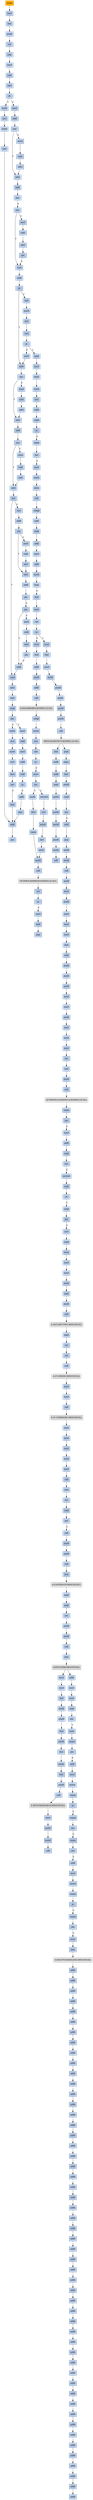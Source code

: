 strict digraph G {
	graph [bgcolor=transparent,
		name=G
	];
	node [color=lightsteelblue,
		fillcolor=lightsteelblue,
		shape=rectangle,
		style=filled
	];
	a0x0041e060pusha_	[color=lightgrey,
		fillcolor=orange,
		label=pusha];
	a0x0041e061movl_0x413000UINT32_esi	[label=movl];
	a0x0041e060pusha_ -> a0x0041e061movl_0x413000UINT32_esi	[color="#000000"];
	a0x0041e066leal__73728esi__edi	[label=leal];
	a0x0041e061movl_0x413000UINT32_esi -> a0x0041e066leal__73728esi__edi	[color="#000000"];
	a0x0041e06cpushl_edi	[label=pushl];
	a0x0041e066leal__73728esi__edi -> a0x0041e06cpushl_edi	[color="#000000"];
	a0x0041e06dorl_0xffffffffUINT8_ebp	[label=orl];
	a0x0041e06cpushl_edi -> a0x0041e06dorl_0xffffffffUINT8_ebp	[color="#000000"];
	a0x0041e070jmp_0x0041e082	[label=jmp];
	a0x0041e06dorl_0xffffffffUINT8_ebp -> a0x0041e070jmp_0x0041e082	[color="#000000"];
	a0x0041e082movl_esi__ebx	[label=movl];
	a0x0041e070jmp_0x0041e082 -> a0x0041e082movl_esi__ebx	[color="#000000"];
	a0x0041e084subl_0xfffffffcUINT8_esi	[label=subl];
	a0x0041e082movl_esi__ebx -> a0x0041e084subl_0xfffffffcUINT8_esi	[color="#000000"];
	a0x0041e087adcl_ebx_ebx	[label=adcl];
	a0x0041e084subl_0xfffffffcUINT8_esi -> a0x0041e087adcl_ebx_ebx	[color="#000000"];
	a0x0041e089jb_0x0041e078	[label=jb];
	a0x0041e087adcl_ebx_ebx -> a0x0041e089jb_0x0041e078	[color="#000000"];
	a0x0041e078movb_esi__al	[label=movb];
	a0x0041e089jb_0x0041e078 -> a0x0041e078movb_esi__al	[color="#000000",
		label=T];
	a0x0041e08bmovl_0x1UINT32_eax	[label=movl];
	a0x0041e089jb_0x0041e078 -> a0x0041e08bmovl_0x1UINT32_eax	[color="#000000",
		label=F];
	a0x0041e07aincl_esi	[label=incl];
	a0x0041e078movb_esi__al -> a0x0041e07aincl_esi	[color="#000000"];
	a0x0041e07bmovb_al_edi_	[label=movb];
	a0x0041e07aincl_esi -> a0x0041e07bmovb_al_edi_	[color="#000000"];
	a0x0041e07dincl_edi	[label=incl];
	a0x0041e07bmovb_al_edi_ -> a0x0041e07dincl_edi	[color="#000000"];
	a0x0041e07eaddl_ebx_ebx	[label=addl];
	a0x0041e07dincl_edi -> a0x0041e07eaddl_ebx_ebx	[color="#000000"];
	a0x0041e080jne_0x0041e089	[label=jne];
	a0x0041e07eaddl_ebx_ebx -> a0x0041e080jne_0x0041e089	[color="#000000"];
	a0x0041e090addl_ebx_ebx	[label=addl];
	a0x0041e08bmovl_0x1UINT32_eax -> a0x0041e090addl_ebx_ebx	[color="#000000"];
	a0x0041e092jne_0x0041e09b	[label=jne];
	a0x0041e090addl_ebx_ebx -> a0x0041e092jne_0x0041e09b	[color="#000000"];
	a0x0041e09badcl_eax_eax	[label=adcl];
	a0x0041e092jne_0x0041e09b -> a0x0041e09badcl_eax_eax	[color="#000000",
		label=T];
	a0x0041e094movl_esi__ebx	[label=movl];
	a0x0041e092jne_0x0041e09b -> a0x0041e094movl_esi__ebx	[color="#000000",
		label=F];
	a0x0041e09daddl_ebx_ebx	[label=addl];
	a0x0041e09badcl_eax_eax -> a0x0041e09daddl_ebx_ebx	[color="#000000"];
	a0x0041e09fjae_0x0041e090	[label=jae];
	a0x0041e09daddl_ebx_ebx -> a0x0041e09fjae_0x0041e090	[color="#000000"];
	a0x0041e0a1jne_0x0041e0ac	[label=jne];
	a0x0041e09fjae_0x0041e090 -> a0x0041e0a1jne_0x0041e0ac	[color="#000000",
		label=F];
	a0x0041e0acxorl_ecx_ecx	[label=xorl];
	a0x0041e0a1jne_0x0041e0ac -> a0x0041e0acxorl_ecx_ecx	[color="#000000",
		label=T];
	a0x0041e0a3movl_esi__ebx	[label=movl];
	a0x0041e0a1jne_0x0041e0ac -> a0x0041e0a3movl_esi__ebx	[color="#000000",
		label=F];
	a0x0041e0aesubl_0x3UINT8_eax	[label=subl];
	a0x0041e0acxorl_ecx_ecx -> a0x0041e0aesubl_0x3UINT8_eax	[color="#000000"];
	a0x0041e0b1jb_0x0041e0c0	[label=jb];
	a0x0041e0aesubl_0x3UINT8_eax -> a0x0041e0b1jb_0x0041e0c0	[color="#000000"];
	a0x0041e0c0addl_ebx_ebx	[label=addl];
	a0x0041e0b1jb_0x0041e0c0 -> a0x0041e0c0addl_ebx_ebx	[color="#000000",
		label=T];
	a0x0041e0b3shll_0x8UINT8_eax	[label=shll];
	a0x0041e0b1jb_0x0041e0c0 -> a0x0041e0b3shll_0x8UINT8_eax	[color="#000000",
		label=F];
	a0x0041e0c2jne_0x0041e0cb	[label=jne];
	a0x0041e0c0addl_ebx_ebx -> a0x0041e0c2jne_0x0041e0cb	[color="#000000"];
	a0x0041e0cbadcl_ecx_ecx	[label=adcl];
	a0x0041e0c2jne_0x0041e0cb -> a0x0041e0cbadcl_ecx_ecx	[color="#000000",
		label=T];
	a0x0041e0c4movl_esi__ebx	[label=movl];
	a0x0041e0c2jne_0x0041e0cb -> a0x0041e0c4movl_esi__ebx	[color="#000000",
		label=F];
	a0x0041e0cdaddl_ebx_ebx	[label=addl];
	a0x0041e0cbadcl_ecx_ecx -> a0x0041e0cdaddl_ebx_ebx	[color="#000000"];
	a0x0041e0cfjne_0x0041e0d8	[label=jne];
	a0x0041e0cdaddl_ebx_ebx -> a0x0041e0cfjne_0x0041e0d8	[color="#000000"];
	a0x0041e0d8adcl_ecx_ecx	[label=adcl];
	a0x0041e0cfjne_0x0041e0d8 -> a0x0041e0d8adcl_ecx_ecx	[color="#000000",
		label=T];
	a0x0041e0d1movl_esi__ebx	[label=movl];
	a0x0041e0cfjne_0x0041e0d8 -> a0x0041e0d1movl_esi__ebx	[color="#000000",
		label=F];
	a0x0041e0dajne_0x0041e0fc	[label=jne];
	a0x0041e0d8adcl_ecx_ecx -> a0x0041e0dajne_0x0041e0fc	[color="#000000"];
	a0x0041e0fccmpl_0xfffff300UINT32_ebp	[label=cmpl];
	a0x0041e0dajne_0x0041e0fc -> a0x0041e0fccmpl_0xfffff300UINT32_ebp	[color="#000000",
		label=T];
	a0x0041e0dcincl_ecx	[label=incl];
	a0x0041e0dajne_0x0041e0fc -> a0x0041e0dcincl_ecx	[color="#000000",
		label=F];
	a0x0041e102adcl_0x1UINT8_ecx	[label=adcl];
	a0x0041e0fccmpl_0xfffff300UINT32_ebp -> a0x0041e102adcl_0x1UINT8_ecx	[color="#000000"];
	a0x0041e105leal_ediebp__edx	[label=leal];
	a0x0041e102adcl_0x1UINT8_ecx -> a0x0041e105leal_ediebp__edx	[color="#000000"];
	a0x0041e108cmpl_0xfffffffcUINT8_ebp	[label=cmpl];
	a0x0041e105leal_ediebp__edx -> a0x0041e108cmpl_0xfffffffcUINT8_ebp	[color="#000000"];
	a0x0041e10bjbe_0x0041e11c	[label=jbe];
	a0x0041e108cmpl_0xfffffffcUINT8_ebp -> a0x0041e10bjbe_0x0041e11c	[color="#000000"];
	a0x0041e10dmovb_edx__al	[label=movb];
	a0x0041e10bjbe_0x0041e11c -> a0x0041e10dmovb_edx__al	[color="#000000",
		label=F];
	a0x0041e11cmovl_edx__eax	[label=movl];
	a0x0041e10bjbe_0x0041e11c -> a0x0041e11cmovl_edx__eax	[color="#000000",
		label=T];
	a0x0041e10fincl_edx	[label=incl];
	a0x0041e10dmovb_edx__al -> a0x0041e10fincl_edx	[color="#000000"];
	a0x0041e110movb_al_edi_	[label=movb];
	a0x0041e10fincl_edx -> a0x0041e110movb_al_edi_	[color="#000000"];
	a0x0041e112incl_edi	[label=incl];
	a0x0041e110movb_al_edi_ -> a0x0041e112incl_edi	[color="#000000"];
	a0x0041e113decl_ecx	[label=decl];
	a0x0041e112incl_edi -> a0x0041e113decl_ecx	[color="#000000"];
	a0x0041e114jne_0x0041e10d	[label=jne];
	a0x0041e113decl_ecx -> a0x0041e114jne_0x0041e10d	[color="#000000"];
	a0x0041e116jmp_0x0041e07e	[label=jmp];
	a0x0041e114jne_0x0041e10d -> a0x0041e116jmp_0x0041e07e	[color="#000000",
		label=F];
	a0x0041e116jmp_0x0041e07e -> a0x0041e07eaddl_ebx_ebx	[color="#000000"];
	a0x0041e0b6movb_esi__al	[label=movb];
	a0x0041e0b3shll_0x8UINT8_eax -> a0x0041e0b6movb_esi__al	[color="#000000"];
	a0x0041e0b8incl_esi	[label=incl];
	a0x0041e0b6movb_esi__al -> a0x0041e0b8incl_esi	[color="#000000"];
	a0x0041e0b9xorl_0xffffffffUINT8_eax	[label=xorl];
	a0x0041e0b8incl_esi -> a0x0041e0b9xorl_0xffffffffUINT8_eax	[color="#000000"];
	a0x0041e0bcje_0x0041e132	[label=je];
	a0x0041e0b9xorl_0xffffffffUINT8_eax -> a0x0041e0bcje_0x0041e132	[color="#000000"];
	a0x0041e0bemovl_eax_ebp	[label=movl];
	a0x0041e0bcje_0x0041e132 -> a0x0041e0bemovl_eax_ebp	[color="#000000",
		label=F];
	a0x0041e132popl_esi	[label=popl];
	a0x0041e0bcje_0x0041e132 -> a0x0041e132popl_esi	[color="#000000",
		label=T];
	a0x0041e0bemovl_eax_ebp -> a0x0041e0c0addl_ebx_ebx	[color="#000000"];
	a0x0041e11eaddl_0x4UINT8_edx	[label=addl];
	a0x0041e11cmovl_edx__eax -> a0x0041e11eaddl_0x4UINT8_edx	[color="#000000"];
	a0x0041e121movl_eax_edi_	[label=movl];
	a0x0041e11eaddl_0x4UINT8_edx -> a0x0041e121movl_eax_edi_	[color="#000000"];
	a0x0041e123addl_0x4UINT8_edi	[label=addl];
	a0x0041e121movl_eax_edi_ -> a0x0041e123addl_0x4UINT8_edi	[color="#000000"];
	a0x0041e126subl_0x4UINT8_ecx	[label=subl];
	a0x0041e123addl_0x4UINT8_edi -> a0x0041e126subl_0x4UINT8_ecx	[color="#000000"];
	a0x0041e129ja_0x0041e11c	[label=ja];
	a0x0041e126subl_0x4UINT8_ecx -> a0x0041e129ja_0x0041e11c	[color="#000000"];
	a0x0041e12baddl_ecx_edi	[label=addl];
	a0x0041e129ja_0x0041e11c -> a0x0041e12baddl_ecx_edi	[color="#000000",
		label=F];
	a0x0041e12djmp_0x0041e07e	[label=jmp];
	a0x0041e12baddl_ecx_edi -> a0x0041e12djmp_0x0041e07e	[color="#000000"];
	a0x0041e12djmp_0x0041e07e -> a0x0041e07eaddl_ebx_ebx	[color="#000000"];
	a0x0041e096subl_0xfffffffcUINT8_esi	[label=subl];
	a0x0041e094movl_esi__ebx -> a0x0041e096subl_0xfffffffcUINT8_esi	[color="#000000"];
	a0x0041e099adcl_ebx_ebx	[label=adcl];
	a0x0041e096subl_0xfffffffcUINT8_esi -> a0x0041e099adcl_ebx_ebx	[color="#000000"];
	a0x0041e099adcl_ebx_ebx -> a0x0041e09badcl_eax_eax	[color="#000000"];
	a0x0041e0a5subl_0xfffffffcUINT8_esi	[label=subl];
	a0x0041e0a3movl_esi__ebx -> a0x0041e0a5subl_0xfffffffcUINT8_esi	[color="#000000"];
	a0x0041e0a8adcl_ebx_ebx	[label=adcl];
	a0x0041e0a5subl_0xfffffffcUINT8_esi -> a0x0041e0a8adcl_ebx_ebx	[color="#000000"];
	a0x0041e0aajae_0x0041e090	[label=jae];
	a0x0041e0a8adcl_ebx_ebx -> a0x0041e0aajae_0x0041e090	[color="#000000"];
	a0x0041e0aajae_0x0041e090 -> a0x0041e0acxorl_ecx_ecx	[color="#000000",
		label=F];
	a0x0041e0d3subl_0xfffffffcUINT8_esi	[label=subl];
	a0x0041e0d1movl_esi__ebx -> a0x0041e0d3subl_0xfffffffcUINT8_esi	[color="#000000"];
	a0x0041e0d6adcl_ebx_ebx	[label=adcl];
	a0x0041e0d3subl_0xfffffffcUINT8_esi -> a0x0041e0d6adcl_ebx_ebx	[color="#000000"];
	a0x0041e0d6adcl_ebx_ebx -> a0x0041e0d8adcl_ecx_ecx	[color="#000000"];
	a0x0041e0ddaddl_ebx_ebx	[label=addl];
	a0x0041e0dcincl_ecx -> a0x0041e0ddaddl_ebx_ebx	[color="#000000"];
	a0x0041e0dfjne_0x0041e0e8	[label=jne];
	a0x0041e0ddaddl_ebx_ebx -> a0x0041e0dfjne_0x0041e0e8	[color="#000000"];
	a0x0041e0e8adcl_ecx_ecx	[label=adcl];
	a0x0041e0dfjne_0x0041e0e8 -> a0x0041e0e8adcl_ecx_ecx	[color="#000000",
		label=T];
	a0x0041e0e1movl_esi__ebx	[label=movl];
	a0x0041e0dfjne_0x0041e0e8 -> a0x0041e0e1movl_esi__ebx	[color="#000000",
		label=F];
	a0x0041e0eaaddl_ebx_ebx	[label=addl];
	a0x0041e0e8adcl_ecx_ecx -> a0x0041e0eaaddl_ebx_ebx	[color="#000000"];
	a0x0041e0ecjae_0x0041e0dd	[label=jae];
	a0x0041e0eaaddl_ebx_ebx -> a0x0041e0ecjae_0x0041e0dd	[color="#000000"];
	a0x0041e0eejne_0x0041e0f9	[label=jne];
	a0x0041e0ecjae_0x0041e0dd -> a0x0041e0eejne_0x0041e0f9	[color="#000000",
		label=F];
	a0x0041e0f9addl_0x2UINT8_ecx	[label=addl];
	a0x0041e0eejne_0x0041e0f9 -> a0x0041e0f9addl_0x2UINT8_ecx	[color="#000000",
		label=T];
	a0x0041e0f0movl_esi__ebx	[label=movl];
	a0x0041e0eejne_0x0041e0f9 -> a0x0041e0f0movl_esi__ebx	[color="#000000",
		label=F];
	a0x0041e0f9addl_0x2UINT8_ecx -> a0x0041e0fccmpl_0xfffff300UINT32_ebp	[color="#000000"];
	a0x0041e0e3subl_0xfffffffcUINT8_esi	[label=subl];
	a0x0041e0e1movl_esi__ebx -> a0x0041e0e3subl_0xfffffffcUINT8_esi	[color="#000000"];
	a0x0041e0e6adcl_ebx_ebx	[label=adcl];
	a0x0041e0e3subl_0xfffffffcUINT8_esi -> a0x0041e0e6adcl_ebx_ebx	[color="#000000"];
	a0x0041e0e6adcl_ebx_ebx -> a0x0041e0e8adcl_ecx_ecx	[color="#000000"];
	a0x0041e0f2subl_0xfffffffcUINT8_esi	[label=subl];
	a0x0041e0f0movl_esi__ebx -> a0x0041e0f2subl_0xfffffffcUINT8_esi	[color="#000000"];
	a0x0041e0f5adcl_ebx_ebx	[label=adcl];
	a0x0041e0f2subl_0xfffffffcUINT8_esi -> a0x0041e0f5adcl_ebx_ebx	[color="#000000"];
	a0x0041e0f7jae_0x0041e0dd	[label=jae];
	a0x0041e0f5adcl_ebx_ebx -> a0x0041e0f7jae_0x0041e0dd	[color="#000000"];
	a0x0041e0f7jae_0x0041e0dd -> a0x0041e0f9addl_0x2UINT8_ecx	[color="#000000",
		label=F];
	a0x0041e0c6subl_0xfffffffcUINT8_esi	[label=subl];
	a0x0041e0c4movl_esi__ebx -> a0x0041e0c6subl_0xfffffffcUINT8_esi	[color="#000000"];
	a0x0041e0c9adcl_ebx_ebx	[label=adcl];
	a0x0041e0c6subl_0xfffffffcUINT8_esi -> a0x0041e0c9adcl_ebx_ebx	[color="#000000"];
	a0x0041e0c9adcl_ebx_ebx -> a0x0041e0cbadcl_ecx_ecx	[color="#000000"];
	a0x0041e133movl_esi_edi	[label=movl];
	a0x0041e132popl_esi -> a0x0041e133movl_esi_edi	[color="#000000"];
	a0x0041e135movl_0x655UINT32_ecx	[label=movl];
	a0x0041e133movl_esi_edi -> a0x0041e135movl_0x655UINT32_ecx	[color="#000000"];
	a0x0041e13amovb_edi__al	[label=movb];
	a0x0041e135movl_0x655UINT32_ecx -> a0x0041e13amovb_edi__al	[color="#000000"];
	a0x0041e13cincl_edi	[label=incl];
	a0x0041e13amovb_edi__al -> a0x0041e13cincl_edi	[color="#000000"];
	a0x0041e13dsubb_0xffffffe8UINT8_al	[label=subb];
	a0x0041e13cincl_edi -> a0x0041e13dsubb_0xffffffe8UINT8_al	[color="#000000"];
	a0x0041e13fcmpb_0x1UINT8_al	[label=cmpb];
	a0x0041e13dsubb_0xffffffe8UINT8_al -> a0x0041e13fcmpb_0x1UINT8_al	[color="#000000"];
	a0x0041e141ja_0x0041e13a	[label=ja];
	a0x0041e13fcmpb_0x1UINT8_al -> a0x0041e141ja_0x0041e13a	[color="#000000"];
	a0x0041e143cmpb_0x1UINT8_edi_	[label=cmpb];
	a0x0041e141ja_0x0041e13a -> a0x0041e143cmpb_0x1UINT8_edi_	[color="#000000",
		label=F];
	a0x0041e146jne_0x0041e13a	[label=jne];
	a0x0041e143cmpb_0x1UINT8_edi_ -> a0x0041e146jne_0x0041e13a	[color="#000000"];
	a0x0041e148movl_edi__eax	[label=movl];
	a0x0041e146jne_0x0041e13a -> a0x0041e148movl_edi__eax	[color="#000000",
		label=F];
	a0x0041e14amovb_0x4edi__bl	[label=movb];
	a0x0041e148movl_edi__eax -> a0x0041e14amovb_0x4edi__bl	[color="#000000"];
	a0x0041e14dshrw_0x8UINT8_ax	[label=shrw];
	a0x0041e14amovb_0x4edi__bl -> a0x0041e14dshrw_0x8UINT8_ax	[color="#000000"];
	a0x0041e151roll_0x10UINT8_eax	[label=roll];
	a0x0041e14dshrw_0x8UINT8_ax -> a0x0041e151roll_0x10UINT8_eax	[color="#000000"];
	a0x0041e154xchgb_al_ah	[label=xchgb];
	a0x0041e151roll_0x10UINT8_eax -> a0x0041e154xchgb_al_ah	[color="#000000"];
	a0x0041e156subl_edi_eax	[label=subl];
	a0x0041e154xchgb_al_ah -> a0x0041e156subl_edi_eax	[color="#000000"];
	a0x0041e158subb_0xffffffe8UINT8_bl	[label=subb];
	a0x0041e156subl_edi_eax -> a0x0041e158subb_0xffffffe8UINT8_bl	[color="#000000"];
	a0x0041e15baddl_esi_eax	[label=addl];
	a0x0041e158subb_0xffffffe8UINT8_bl -> a0x0041e15baddl_esi_eax	[color="#000000"];
	a0x0041e15dmovl_eax_edi_	[label=movl];
	a0x0041e15baddl_esi_eax -> a0x0041e15dmovl_eax_edi_	[color="#000000"];
	a0x0041e15faddl_0x5UINT8_edi	[label=addl];
	a0x0041e15dmovl_eax_edi_ -> a0x0041e15faddl_0x5UINT8_edi	[color="#000000"];
	a0x0041e162movb_bl_al	[label=movb];
	a0x0041e15faddl_0x5UINT8_edi -> a0x0041e162movb_bl_al	[color="#000000"];
	a0x0041e164loop_0x0041e13f	[label=loop];
	a0x0041e162movb_bl_al -> a0x0041e164loop_0x0041e13f	[color="#000000"];
	a0x0041e166leal_0x1c000esi__edi	[label=leal];
	a0x0041e164loop_0x0041e13f -> a0x0041e166leal_0x1c000esi__edi	[color="#000000",
		label=F];
	a0x0041e16cmovl_edi__eax	[label=movl];
	a0x0041e166leal_0x1c000esi__edi -> a0x0041e16cmovl_edi__eax	[color="#000000"];
	a0x0041e16eorl_eax_eax	[label=orl];
	a0x0041e16cmovl_edi__eax -> a0x0041e16eorl_eax_eax	[color="#000000"];
	a0x0041e170je_0x0041e1b7	[label=je];
	a0x0041e16eorl_eax_eax -> a0x0041e170je_0x0041e1b7	[color="#000000"];
	a0x0041e172movl_0x4edi__ebx	[label=movl];
	a0x0041e170je_0x0041e1b7 -> a0x0041e172movl_0x4edi__ebx	[color="#000000",
		label=F];
	a0x0041e1b7movl_0x20130esi__ebp	[label=movl];
	a0x0041e170je_0x0041e1b7 -> a0x0041e1b7movl_0x20130esi__ebp	[color="#000000",
		label=T];
	a0x0041e175leal_0x20028eaxesi__eax	[label=leal];
	a0x0041e172movl_0x4edi__ebx -> a0x0041e175leal_0x20028eaxesi__eax	[color="#000000"];
	a0x0041e17caddl_esi_ebx	[label=addl];
	a0x0041e175leal_0x20028eaxesi__eax -> a0x0041e17caddl_esi_ebx	[color="#000000"];
	a0x0041e17epushl_eax	[label=pushl];
	a0x0041e17caddl_esi_ebx -> a0x0041e17epushl_eax	[color="#000000"];
	a0x0041e17faddl_0x8UINT8_edi	[label=addl];
	a0x0041e17epushl_eax -> a0x0041e17faddl_0x8UINT8_edi	[color="#000000"];
	a0x0041e182call_0x20124esi_	[label=call];
	a0x0041e17faddl_0x8UINT8_edi -> a0x0041e182call_0x20124esi_	[color="#000000"];
	LOADLIBRARYA_KERNEL32_DLL	[color=lightgrey,
		fillcolor=lightgrey,
		label="LOADLIBRARYA-KERNEL32-DLL"];
	a0x0041e182call_0x20124esi_ -> LOADLIBRARYA_KERNEL32_DLL	[color="#000000"];
	a0x0041e188xchgl_eax_ebp	[label=xchgl];
	LOADLIBRARYA_KERNEL32_DLL -> a0x0041e188xchgl_eax_ebp	[color="#000000"];
	a0x0041e189movb_edi__al	[label=movb];
	a0x0041e188xchgl_eax_ebp -> a0x0041e189movb_edi__al	[color="#000000"];
	a0x0041e18bincl_edi	[label=incl];
	a0x0041e189movb_edi__al -> a0x0041e18bincl_edi	[color="#000000"];
	a0x0041e18corb_al_al	[label=orb];
	a0x0041e18bincl_edi -> a0x0041e18corb_al_al	[color="#000000"];
	a0x0041e18eje_0x0041e16c	[label=je];
	a0x0041e18corb_al_al -> a0x0041e18eje_0x0041e16c	[color="#000000"];
	a0x0041e190movl_edi_ecx	[label=movl];
	a0x0041e18eje_0x0041e16c -> a0x0041e190movl_edi_ecx	[color="#000000",
		label=F];
	a0x0041e192jns_0x0041e19b	[label=jns];
	a0x0041e190movl_edi_ecx -> a0x0041e192jns_0x0041e19b	[color="#000000"];
	a0x0041e19bpushl_edi	[label=pushl];
	a0x0041e192jns_0x0041e19b -> a0x0041e19bpushl_edi	[color="#000000",
		label=T];
	a0x0041e194movzwl_edi__eax	[label=movzwl];
	a0x0041e192jns_0x0041e19b -> a0x0041e194movzwl_edi__eax	[color="#000000",
		label=F];
	a0x0041e19cdecl_eax	[label=decl];
	a0x0041e19bpushl_edi -> a0x0041e19cdecl_eax	[color="#000000"];
	a0x0041e19drepnz_scasb_es_edi__al	[label=repnz];
	a0x0041e19cdecl_eax -> a0x0041e19drepnz_scasb_es_edi__al	[color="#000000"];
	a0x0041e19fpushl_ebp	[label=pushl];
	a0x0041e19drepnz_scasb_es_edi__al -> a0x0041e19fpushl_ebp	[color="#000000"];
	a0x0041e1a0call_0x2012cesi_	[label=call];
	a0x0041e19fpushl_ebp -> a0x0041e1a0call_0x2012cesi_	[color="#000000"];
	GETPROCADDRESS_KERNEL32_DLL	[color=lightgrey,
		fillcolor=lightgrey,
		label="GETPROCADDRESS-KERNEL32-DLL"];
	a0x0041e1a0call_0x2012cesi_ -> GETPROCADDRESS_KERNEL32_DLL	[color="#000000"];
	a0x0041e1a6orl_eax_eax	[label=orl];
	GETPROCADDRESS_KERNEL32_DLL -> a0x0041e1a6orl_eax_eax	[color="#000000"];
	a0x0041e1a8je_0x0041e1b1	[label=je];
	a0x0041e1a6orl_eax_eax -> a0x0041e1a8je_0x0041e1b1	[color="#000000"];
	a0x0041e1aamovl_eax_ebx_	[label=movl];
	a0x0041e1a8je_0x0041e1b1 -> a0x0041e1aamovl_eax_ebx_	[color="#000000",
		label=F];
	a0x0041e1acaddl_0x4UINT8_ebx	[label=addl];
	a0x0041e1aamovl_eax_ebx_ -> a0x0041e1acaddl_0x4UINT8_ebx	[color="#000000"];
	a0x0041e1afjmp_0x0041e189	[label=jmp];
	a0x0041e1acaddl_0x4UINT8_ebx -> a0x0041e1afjmp_0x0041e189	[color="#000000"];
	a0x0041e197incl_edi	[label=incl];
	a0x0041e194movzwl_edi__eax -> a0x0041e197incl_edi	[color="#000000"];
	a0x0041e198pushl_eax	[label=pushl];
	a0x0041e197incl_edi -> a0x0041e198pushl_eax	[color="#000000"];
	a0x0041e199incl_edi	[label=incl];
	a0x0041e198pushl_eax -> a0x0041e199incl_edi	[color="#000000"];
	a0x0041e19amovl_0xaef24857UINT32_ecx	[label=movl];
	a0x0041e199incl_edi -> a0x0041e19amovl_0xaef24857UINT32_ecx	[color="#000000"];
	a0x0041e19amovl_0xaef24857UINT32_ecx -> a0x0041e19fpushl_ebp	[color="#000000"];
	a0x0041e1bdleal__4096esi__edi	[label=leal];
	a0x0041e1b7movl_0x20130esi__ebp -> a0x0041e1bdleal__4096esi__edi	[color="#000000"];
	a0x0041e1c3movl_0x1000UINT32_ebx	[label=movl];
	a0x0041e1bdleal__4096esi__edi -> a0x0041e1c3movl_0x1000UINT32_ebx	[color="#000000"];
	a0x0041e1c8pushl_eax	[label=pushl];
	a0x0041e1c3movl_0x1000UINT32_ebx -> a0x0041e1c8pushl_eax	[color="#000000"];
	a0x0041e1c9pushl_esp	[label=pushl];
	a0x0041e1c8pushl_eax -> a0x0041e1c9pushl_esp	[color="#000000"];
	a0x0041e1capushl_0x4UINT8	[label=pushl];
	a0x0041e1c9pushl_esp -> a0x0041e1capushl_0x4UINT8	[color="#000000"];
	a0x0041e1ccpushl_ebx	[label=pushl];
	a0x0041e1capushl_0x4UINT8 -> a0x0041e1ccpushl_ebx	[color="#000000"];
	a0x0041e1cdpushl_edi	[label=pushl];
	a0x0041e1ccpushl_ebx -> a0x0041e1cdpushl_edi	[color="#000000"];
	a0x0041e1cecall_ebp	[label=call];
	a0x0041e1cdpushl_edi -> a0x0041e1cecall_ebp	[color="#000000"];
	VIRTUALPROTECT_KERNEL32_DLL	[color=lightgrey,
		fillcolor=lightgrey,
		label="VIRTUALPROTECT-KERNEL32-DLL"];
	a0x0041e1cecall_ebp -> VIRTUALPROTECT_KERNEL32_DLL	[color="#000000"];
	a0x0041e1d0leal_0x207edi__eax	[label=leal];
	VIRTUALPROTECT_KERNEL32_DLL -> a0x0041e1d0leal_0x207edi__eax	[color="#000000"];
	a0x0041e1e5popl_eax	[label=popl];
	VIRTUALPROTECT_KERNEL32_DLL -> a0x0041e1e5popl_eax	[color="#000000"];
	a0x0041e1d6andb_0x7fUINT8_eax_	[label=andb];
	a0x0041e1d0leal_0x207edi__eax -> a0x0041e1d6andb_0x7fUINT8_eax_	[color="#000000"];
	a0x0041e1d9andb_0x7fUINT8_0x28eax_	[label=andb];
	a0x0041e1d6andb_0x7fUINT8_eax_ -> a0x0041e1d9andb_0x7fUINT8_0x28eax_	[color="#000000"];
	a0x0041e1ddpopl_eax	[label=popl];
	a0x0041e1d9andb_0x7fUINT8_0x28eax_ -> a0x0041e1ddpopl_eax	[color="#000000"];
	a0x0041e1depushl_eax	[label=pushl];
	a0x0041e1ddpopl_eax -> a0x0041e1depushl_eax	[color="#000000"];
	a0x0041e1dfpushl_esp	[label=pushl];
	a0x0041e1depushl_eax -> a0x0041e1dfpushl_esp	[color="#000000"];
	a0x0041e1e0pushl_eax	[label=pushl];
	a0x0041e1dfpushl_esp -> a0x0041e1e0pushl_eax	[color="#000000"];
	a0x0041e1e1pushl_ebx	[label=pushl];
	a0x0041e1e0pushl_eax -> a0x0041e1e1pushl_ebx	[color="#000000"];
	a0x0041e1e2pushl_edi	[label=pushl];
	a0x0041e1e1pushl_ebx -> a0x0041e1e2pushl_edi	[color="#000000"];
	a0x0041e1e3call_ebp	[label=call];
	a0x0041e1e2pushl_edi -> a0x0041e1e3call_ebp	[color="#000000"];
	a0x0041e1e6popa_	[label=popa];
	a0x0041e1e5popl_eax -> a0x0041e1e6popa_	[color="#000000"];
	a0x0041e1e7leal__128esp__eax	[label=leal];
	a0x0041e1e6popa_ -> a0x0041e1e7leal__128esp__eax	[color="#000000"];
	a0x0041e1ebpushl_0x0UINT8	[label=pushl];
	a0x0041e1e7leal__128esp__eax -> a0x0041e1ebpushl_0x0UINT8	[color="#000000"];
	a0x0041e1edcmpl_eax_esp	[label=cmpl];
	a0x0041e1ebpushl_0x0UINT8 -> a0x0041e1edcmpl_eax_esp	[color="#000000"];
	a0x0041e1efjne_0x0041e1eb	[label=jne];
	a0x0041e1edcmpl_eax_esp -> a0x0041e1efjne_0x0041e1eb	[color="#000000"];
	a0x0041e1f1subl_0xffffff80UINT8_esp	[label=subl];
	a0x0041e1efjne_0x0041e1eb -> a0x0041e1f1subl_0xffffff80UINT8_esp	[color="#000000",
		label=F];
	a0x0041e1f4jmp_0x0040feea	[label=jmp];
	a0x0041e1f1subl_0xffffff80UINT8_esp -> a0x0041e1f4jmp_0x0040feea	[color="#000000"];
	a0x0040feeapushl_0x70UINT8	[label=pushl];
	a0x0041e1f4jmp_0x0040feea -> a0x0040feeapushl_0x70UINT8	[color="#000000"];
	a0x0040feecpushl_0x411440UINT32	[label=pushl];
	a0x0040feeapushl_0x70UINT8 -> a0x0040feecpushl_0x411440UINT32	[color="#000000"];
	a0x0040fef1call_0x4100f8	[label=call];
	a0x0040feecpushl_0x411440UINT32 -> a0x0040fef1call_0x4100f8	[color="#000000"];
	a0x004100f8pushl_0x410148UINT32	[label=pushl];
	a0x0040fef1call_0x4100f8 -> a0x004100f8pushl_0x410148UINT32	[color="#000000"];
	a0x004100fdmovl_fs_0_eax	[label=movl];
	a0x004100f8pushl_0x410148UINT32 -> a0x004100fdmovl_fs_0_eax	[color="#000000"];
	a0x00410103pushl_eax	[label=pushl];
	a0x004100fdmovl_fs_0_eax -> a0x00410103pushl_eax	[color="#000000"];
	a0x00410104movl_esp_fs_0	[label=movl];
	a0x00410103pushl_eax -> a0x00410104movl_esp_fs_0	[color="#000000"];
	a0x0041010bmovl_0x10esp__eax	[label=movl];
	a0x00410104movl_esp_fs_0 -> a0x0041010bmovl_0x10esp__eax	[color="#000000"];
	a0x0041010fmovl_ebp_0x10esp_	[label=movl];
	a0x0041010bmovl_0x10esp__eax -> a0x0041010fmovl_ebp_0x10esp_	[color="#000000"];
	a0x00410113leal_0x10esp__ebp	[label=leal];
	a0x0041010fmovl_ebp_0x10esp_ -> a0x00410113leal_0x10esp__ebp	[color="#000000"];
	a0x00410117subl_eax_esp	[label=subl];
	a0x00410113leal_0x10esp__ebp -> a0x00410117subl_eax_esp	[color="#000000"];
	a0x00410119pushl_ebx	[label=pushl];
	a0x00410117subl_eax_esp -> a0x00410119pushl_ebx	[color="#000000"];
	a0x0041011apushl_esi	[label=pushl];
	a0x00410119pushl_ebx -> a0x0041011apushl_esi	[color="#000000"];
	a0x0041011bpushl_edi	[label=pushl];
	a0x0041011apushl_esi -> a0x0041011bpushl_edi	[color="#000000"];
	a0x0041011cmovl__8ebp__eax	[label=movl];
	a0x0041011bpushl_edi -> a0x0041011cmovl__8ebp__eax	[color="#000000"];
	a0x0041011fmovl_esp__24ebp_	[label=movl];
	a0x0041011cmovl__8ebp__eax -> a0x0041011fmovl_esp__24ebp_	[color="#000000"];
	a0x00410122pushl_eax	[label=pushl];
	a0x0041011fmovl_esp__24ebp_ -> a0x00410122pushl_eax	[color="#000000"];
	a0x00410123movl__4ebp__eax	[label=movl];
	a0x00410122pushl_eax -> a0x00410123movl__4ebp__eax	[color="#000000"];
	a0x00410126movl_0xffffffffUINT32__4ebp_	[label=movl];
	a0x00410123movl__4ebp__eax -> a0x00410126movl_0xffffffffUINT32__4ebp_	[color="#000000"];
	a0x0041012dmovl_eax__8ebp_	[label=movl];
	a0x00410126movl_0xffffffffUINT32__4ebp_ -> a0x0041012dmovl_eax__8ebp_	[color="#000000"];
	a0x00410130ret	[label=ret];
	a0x0041012dmovl_eax__8ebp_ -> a0x00410130ret	[color="#000000"];
	a0x0040fef6xorl_edi_edi	[label=xorl];
	a0x00410130ret -> a0x0040fef6xorl_edi_edi	[color="#000000"];
	a0x0040fef8pushl_edi	[label=pushl];
	a0x0040fef6xorl_edi_edi -> a0x0040fef8pushl_edi	[color="#000000"];
	a0x0040fef9call_0x41109c	[label=call];
	a0x0040fef8pushl_edi -> a0x0040fef9call_0x41109c	[color="#000000"];
	GETMODULEHANDLEA_KERNEL32_DLL	[color=lightgrey,
		fillcolor=lightgrey,
		label="GETMODULEHANDLEA-KERNEL32-DLL"];
	a0x0040fef9call_0x41109c -> GETMODULEHANDLEA_KERNEL32_DLL	[color="#000000"];
	a0x0040feffcmpw_0x5a4dUINT16_eax_	[label=cmpw];
	GETMODULEHANDLEA_KERNEL32_DLL -> a0x0040feffcmpw_0x5a4dUINT16_eax_	[color="#000000"];
	a0x0040ff04jne_0x40ff25	[label=jne];
	a0x0040feffcmpw_0x5a4dUINT16_eax_ -> a0x0040ff04jne_0x40ff25	[color="#000000"];
	a0x0040ff06movl_0x3ceax__ecx	[label=movl];
	a0x0040ff04jne_0x40ff25 -> a0x0040ff06movl_0x3ceax__ecx	[color="#000000",
		label=F];
	a0x0040ff09addl_eax_ecx	[label=addl];
	a0x0040ff06movl_0x3ceax__ecx -> a0x0040ff09addl_eax_ecx	[color="#000000"];
	a0x0040ff0bcmpl_0x4550UINT32_ecx_	[label=cmpl];
	a0x0040ff09addl_eax_ecx -> a0x0040ff0bcmpl_0x4550UINT32_ecx_	[color="#000000"];
	a0x0040ff11jne_0x40ff25	[label=jne];
	a0x0040ff0bcmpl_0x4550UINT32_ecx_ -> a0x0040ff11jne_0x40ff25	[color="#000000"];
	a0x0040ff13movzwl_0x18ecx__eax	[label=movzwl];
	a0x0040ff11jne_0x40ff25 -> a0x0040ff13movzwl_0x18ecx__eax	[color="#000000",
		label=F];
	a0x0040ff17cmpl_0x10bUINT32_eax	[label=cmpl];
	a0x0040ff13movzwl_0x18ecx__eax -> a0x0040ff17cmpl_0x10bUINT32_eax	[color="#000000"];
	a0x0040ff1cje_0x40ff3d	[label=je];
	a0x0040ff17cmpl_0x10bUINT32_eax -> a0x0040ff1cje_0x40ff3d	[color="#000000"];
	a0x0040ff3dcmpl_0xeUINT8_0x74ecx_	[label=cmpl];
	a0x0040ff1cje_0x40ff3d -> a0x0040ff3dcmpl_0xeUINT8_0x74ecx_	[color="#000000",
		label=T];
	a0x0040ff41jbe_0x40ff25	[label=jbe];
	a0x0040ff3dcmpl_0xeUINT8_0x74ecx_ -> a0x0040ff41jbe_0x40ff25	[color="#000000"];
	a0x0040ff43xorl_eax_eax	[label=xorl];
	a0x0040ff41jbe_0x40ff25 -> a0x0040ff43xorl_eax_eax	[color="#000000",
		label=F];
	a0x0040ff45cmpl_edi_0xe8ecx_	[label=cmpl];
	a0x0040ff43xorl_eax_eax -> a0x0040ff45cmpl_edi_0xe8ecx_	[color="#000000"];
	a0x0040ff4bsetne_al	[label=setne];
	a0x0040ff45cmpl_edi_0xe8ecx_ -> a0x0040ff4bsetne_al	[color="#000000"];
	a0x0040ff4emovl_eax__28ebp_	[label=movl];
	a0x0040ff4bsetne_al -> a0x0040ff4emovl_eax__28ebp_	[color="#000000"];
	a0x0040ff51movl_edi__4ebp_	[label=movl];
	a0x0040ff4emovl_eax__28ebp_ -> a0x0040ff51movl_edi__4ebp_	[color="#000000"];
	a0x0040ff54pushl_0x2UINT8	[label=pushl];
	a0x0040ff51movl_edi__4ebp_ -> a0x0040ff54pushl_0x2UINT8	[color="#000000"];
	a0x0040ff56popl_ebx	[label=popl];
	a0x0040ff54pushl_0x2UINT8 -> a0x0040ff56popl_ebx	[color="#000000"];
	a0x0040ff57pushl_ebx	[label=pushl];
	a0x0040ff56popl_ebx -> a0x0040ff57pushl_ebx	[color="#000000"];
	a0x0040ff58call_0x41136c	[label=call];
	a0x0040ff57pushl_ebx -> a0x0040ff58call_0x41136c	[color="#000000"];
	A__SET_APP_TYPE_MSVCRT_DLL	[color=lightgrey,
		fillcolor=lightgrey,
		label="A--SET-APP-TYPE-MSVCRT-DLL"];
	a0x0040ff58call_0x41136c -> A__SET_APP_TYPE_MSVCRT_DLL	[color="#000000"];
	a0x0040ff5epopl_ecx	[label=popl];
	A__SET_APP_TYPE_MSVCRT_DLL -> a0x0040ff5epopl_ecx	[color="#000000"];
	a0x0040ff5forl_0xffffffffUINT8_0x416548	[label=orl];
	a0x0040ff5epopl_ecx -> a0x0040ff5forl_0xffffffffUINT8_0x416548	[color="#000000"];
	a0x0040ff66orl_0xffffffffUINT8_0x41654c	[label=orl];
	a0x0040ff5forl_0xffffffffUINT8_0x416548 -> a0x0040ff66orl_0xffffffffUINT8_0x41654c	[color="#000000"];
	a0x0040ff6dcall_0x411340	[label=call];
	a0x0040ff66orl_0xffffffffUINT8_0x41654c -> a0x0040ff6dcall_0x411340	[color="#000000"];
	A__P__FMODE_MSVCRT_DLL	[color=lightgrey,
		fillcolor=lightgrey,
		label="A--P--FMODE-MSVCRT-DLL"];
	a0x0040ff6dcall_0x411340 -> A__P__FMODE_MSVCRT_DLL	[color="#000000"];
	a0x0040ff73movl_0x4151cc_ecx	[label=movl];
	A__P__FMODE_MSVCRT_DLL -> a0x0040ff73movl_0x4151cc_ecx	[color="#000000"];
	a0x0040ff79movl_ecx_eax_	[label=movl];
	a0x0040ff73movl_0x4151cc_ecx -> a0x0040ff79movl_ecx_eax_	[color="#000000"];
	a0x0040ff7bcall_0x411328	[label=call];
	a0x0040ff79movl_ecx_eax_ -> a0x0040ff7bcall_0x411328	[color="#000000"];
	A__P__COMMODE_MSVCRT_DLL	[color=lightgrey,
		fillcolor=lightgrey,
		label="A--P--COMMODE-MSVCRT-DLL"];
	a0x0040ff7bcall_0x411328 -> A__P__COMMODE_MSVCRT_DLL	[color="#000000"];
	a0x0040ff81movl_0x4151c8_ecx	[label=movl];
	A__P__COMMODE_MSVCRT_DLL -> a0x0040ff81movl_0x4151c8_ecx	[color="#000000"];
	a0x0040ff87movl_ecx_eax_	[label=movl];
	a0x0040ff81movl_0x4151c8_ecx -> a0x0040ff87movl_ecx_eax_	[color="#000000"];
	a0x0040ff89movl_0x41132c_eax	[label=movl];
	a0x0040ff87movl_ecx_eax_ -> a0x0040ff89movl_0x41132c_eax	[color="#000000"];
	a0x0040ff8emovl_eax__eax	[label=movl];
	a0x0040ff89movl_0x41132c_eax -> a0x0040ff8emovl_eax__eax	[color="#000000"];
	a0x0040ff90movl_eax_0x416544	[label=movl];
	a0x0040ff8emovl_eax__eax -> a0x0040ff90movl_eax_0x416544	[color="#000000"];
	a0x0040ff95call_0x408973	[label=call];
	a0x0040ff90movl_eax_0x416544 -> a0x0040ff95call_0x408973	[color="#000000"];
	a0x00408973xorl_eax_eax	[label=xorl];
	a0x0040ff95call_0x408973 -> a0x00408973xorl_eax_eax	[color="#000000"];
	a0x00408975ret	[label=ret];
	a0x00408973xorl_eax_eax -> a0x00408975ret	[color="#000000"];
	a0x0040ff9acmpl_edi_0x415000	[label=cmpl];
	a0x00408975ret -> a0x0040ff9acmpl_edi_0x415000	[color="#000000"];
	a0x0040ffa0jne_0x40ffae	[label=jne];
	a0x0040ff9acmpl_edi_0x415000 -> a0x0040ffa0jne_0x40ffae	[color="#000000"];
	a0x0040ffaecall_0x4100e6	[label=call];
	a0x0040ffa0jne_0x40ffae -> a0x0040ffaecall_0x4100e6	[color="#000000",
		label=T];
	a0x004100e6pushl_0x30000UINT32	[label=pushl];
	a0x0040ffaecall_0x4100e6 -> a0x004100e6pushl_0x30000UINT32	[color="#000000"];
	a0x004100ebpushl_0x10000UINT32	[label=pushl];
	a0x004100e6pushl_0x30000UINT32 -> a0x004100ebpushl_0x10000UINT32	[color="#000000"];
	a0x004100f0call_0x410142	[label=call];
	a0x004100ebpushl_0x10000UINT32 -> a0x004100f0call_0x410142	[color="#000000"];
	a0x00410142jmp_0x411370	[label=jmp];
	a0x004100f0call_0x410142 -> a0x00410142jmp_0x411370	[color="#000000"];
	A_CONTROLFP_MSVCRT_DLL	[color=lightgrey,
		fillcolor=lightgrey,
		label="A-CONTROLFP-MSVCRT-DLL"];
	a0x00410142jmp_0x411370 -> A_CONTROLFP_MSVCRT_DLL	[color="#000000"];
	a0x004100f5popl_ecx	[label=popl];
	A_CONTROLFP_MSVCRT_DLL -> a0x004100f5popl_ecx	[color="#000000"];
	a0x004100f6popl_ecx	[label=popl];
	a0x004100f5popl_ecx -> a0x004100f6popl_ecx	[color="#000000"];
	a0x004100f7ret	[label=ret];
	a0x004100f6popl_ecx -> a0x004100f7ret	[color="#000000"];
	a0x0040ffb3pushl_0x411414UINT32	[label=pushl];
	a0x004100f7ret -> a0x0040ffb3pushl_0x411414UINT32	[color="#000000"];
	a0x0040ffb8pushl_0x411410UINT32	[label=pushl];
	a0x0040ffb3pushl_0x411414UINT32 -> a0x0040ffb8pushl_0x411410UINT32	[color="#000000"];
	a0x0040ffbdcall_0x4100e0	[label=call];
	a0x0040ffb8pushl_0x411410UINT32 -> a0x0040ffbdcall_0x4100e0	[color="#000000"];
	a0x004100e0jmp_0x411334	[label=jmp];
	a0x0040ffbdcall_0x4100e0 -> a0x004100e0jmp_0x411334	[color="#000000"];
	A_INITTERM_MSVCRT_DLL	[color=lightgrey,
		fillcolor=lightgrey,
		label="A-INITTERM-MSVCRT-DLL"];
	a0x004100e0jmp_0x411334 -> A_INITTERM_MSVCRT_DLL	[color="#000000"];
	a0x0040ffc2movl_0x4151c4_eax	[label=movl];
	A_INITTERM_MSVCRT_DLL -> a0x0040ffc2movl_0x4151c4_eax	[color="#000000"];
	a0x0040fff8addl_0x24UINT8_esp	[label=addl];
	A_INITTERM_MSVCRT_DLL -> a0x0040fff8addl_0x24UINT8_esp	[color="#000000"];
	a0x0040ffc7movl_eax__32ebp_	[label=movl];
	a0x0040ffc2movl_0x4151c4_eax -> a0x0040ffc7movl_eax__32ebp_	[color="#000000"];
	a0x0040ffcaleal__32ebp__eax	[label=leal];
	a0x0040ffc7movl_eax__32ebp_ -> a0x0040ffcaleal__32ebp__eax	[color="#000000"];
	a0x0040ffcdpushl_eax	[label=pushl];
	a0x0040ffcaleal__32ebp__eax -> a0x0040ffcdpushl_eax	[color="#000000"];
	a0x0040ffcepushl_0x4151c0	[label=pushl];
	a0x0040ffcdpushl_eax -> a0x0040ffcepushl_0x4151c0	[color="#000000"];
	a0x0040ffd4leal__36ebp__eax	[label=leal];
	a0x0040ffcepushl_0x4151c0 -> a0x0040ffd4leal__36ebp__eax	[color="#000000"];
	a0x0040ffd7pushl_eax	[label=pushl];
	a0x0040ffd4leal__36ebp__eax -> a0x0040ffd7pushl_eax	[color="#000000"];
	a0x0040ffd8leal__40ebp__eax	[label=leal];
	a0x0040ffd7pushl_eax -> a0x0040ffd8leal__40ebp__eax	[color="#000000"];
	a0x0040ffdbpushl_eax	[label=pushl];
	a0x0040ffd8leal__40ebp__eax -> a0x0040ffdbpushl_eax	[color="#000000"];
	a0x0040ffdcleal__44ebp__eax	[label=leal];
	a0x0040ffdbpushl_eax -> a0x0040ffdcleal__44ebp__eax	[color="#000000"];
	a0x0040ffdfpushl_eax	[label=pushl];
	a0x0040ffdcleal__44ebp__eax -> a0x0040ffdfpushl_eax	[color="#000000"];
	a0x0040ffe0call_0x411338	[label=call];
	a0x0040ffdfpushl_eax -> a0x0040ffe0call_0x411338	[color="#000000"];
	A__WGETMAINARGS_MSVCRT_DLL	[color=lightgrey,
		fillcolor=lightgrey,
		label="A--WGETMAINARGS-MSVCRT-DLL"];
	a0x0040ffe0call_0x411338 -> A__WGETMAINARGS_MSVCRT_DLL	[color="#000000"];
	a0x0040ffe6movl_eax__48ebp_	[label=movl];
	A__WGETMAINARGS_MSVCRT_DLL -> a0x0040ffe6movl_eax__48ebp_	[color="#000000"];
	a0x0040ffe9pushl_0x41140cUINT32	[label=pushl];
	a0x0040ffe6movl_eax__48ebp_ -> a0x0040ffe9pushl_0x41140cUINT32	[color="#000000"];
	a0x0040ffeepushl_0x4113e4UINT32	[label=pushl];
	a0x0040ffe9pushl_0x41140cUINT32 -> a0x0040ffeepushl_0x4113e4UINT32	[color="#000000"];
	a0x0040fff3call_0x4100e0	[label=call];
	a0x0040ffeepushl_0x4113e4UINT32 -> a0x0040fff3call_0x4100e0	[color="#000000"];
	a0x0040fffbmovl_0x41133c_eax	[label=movl];
	a0x0040fff8addl_0x24UINT8_esp -> a0x0040fffbmovl_0x41133c_eax	[color="#000000"];
	a0x00410000movl_eax__esi	[label=movl];
	a0x0040fffbmovl_0x41133c_eax -> a0x00410000movl_eax__esi	[color="#000000"];
	a0x00410002cmpl_edi_esi	[label=cmpl];
	a0x00410000movl_eax__esi -> a0x00410002cmpl_edi_esi	[color="#000000"];
	a0x00410004jne_0x410014	[label=jne];
	a0x00410002cmpl_edi_esi -> a0x00410004jne_0x410014	[color="#000000"];
	a0x00410014movl_esi__52ebp_	[label=movl];
	a0x00410004jne_0x410014 -> a0x00410014movl_esi__52ebp_	[color="#000000",
		label=T];
	a0x00410017cmpw_0x22UINT8_esi_	[label=cmpw];
	a0x00410014movl_esi__52ebp_ -> a0x00410017cmpw_0x22UINT8_esi_	[color="#000000"];
	a0x0041001bjne_0x410062	[label=jne];
	a0x00410017cmpw_0x22UINT8_esi_ -> a0x0041001bjne_0x410062	[color="#000000"];
	a0x0041001daddl_ebx_esi	[label=addl];
	a0x0041001bjne_0x410062 -> a0x0041001daddl_ebx_esi	[color="#000000",
		label=F];
	a0x0041001fmovl_esi__52ebp_	[label=movl];
	a0x0041001daddl_ebx_esi -> a0x0041001fmovl_esi__52ebp_	[color="#000000"];
	a0x00410022movw_esi__ax	[label=movw];
	a0x0041001fmovl_esi__52ebp_ -> a0x00410022movw_esi__ax	[color="#000000"];
	a0x00410025cmpw_di_ax	[label=cmpw];
	a0x00410022movw_esi__ax -> a0x00410025cmpw_di_ax	[color="#000000"];
	a0x00410028je_0x410030	[label=je];
	a0x00410025cmpw_di_ax -> a0x00410028je_0x410030	[color="#000000"];
	a0x0041002acmpw_0x22UINT16_ax	[label=cmpw];
	a0x00410028je_0x410030 -> a0x0041002acmpw_0x22UINT16_ax	[color="#000000",
		label=F];
	a0x0041002ejne_0x41001d	[label=jne];
	a0x0041002acmpw_0x22UINT16_ax -> a0x0041002ejne_0x41001d	[color="#000000"];
	a0x00410030cmpw_0x22UINT8_esi_	[label=cmpw];
	a0x0041002ejne_0x41001d -> a0x00410030cmpw_0x22UINT8_esi_	[color="#000000",
		label=F];
	a0x00410034jne_0x41003b	[label=jne];
	a0x00410030cmpw_0x22UINT8_esi_ -> a0x00410034jne_0x41003b	[color="#000000"];
	a0x00410036addl_ebx_esi	[label=addl];
	a0x00410034jne_0x41003b -> a0x00410036addl_ebx_esi	[color="#000000",
		label=F];
	a0x00410038movl_esi__52ebp_	[label=movl];
	a0x00410036addl_ebx_esi -> a0x00410038movl_esi__52ebp_	[color="#000000"];
	a0x0041003bmovw_esi__ax	[label=movw];
	a0x00410038movl_esi__52ebp_ -> a0x0041003bmovw_esi__ax	[color="#000000"];
	a0x0041003ecmpw_di_ax	[label=cmpw];
	a0x0041003bmovw_esi__ax -> a0x0041003ecmpw_di_ax	[color="#000000"];
	a0x00410041je_0x410049	[label=je];
	a0x0041003ecmpw_di_ax -> a0x00410041je_0x410049	[color="#000000"];
	a0x00410043cmpw_0x20UINT16_ax	[label=cmpw];
	a0x00410041je_0x410049 -> a0x00410043cmpw_0x20UINT16_ax	[color="#000000",
		label=F];
	a0x00410047jbe_0x410036	[label=jbe];
	a0x00410043cmpw_0x20UINT16_ax -> a0x00410047jbe_0x410036	[color="#000000"];
	a0x00410049movl_ecx__76edx_	[label=movl];
	a0x00410047jbe_0x410036 -> a0x00410049movl_ecx__76edx_	[color="#000000",
		label=F];
	a0x00410148jmp_0x411374	[label=jmp];
	a0x00410049movl_ecx__76edx_ -> a0x00410148jmp_0x411374	[color="#000000"];
	A_EXCEPT_HANDLER3_MSVCRT_DLL	[color=lightgrey,
		fillcolor=lightgrey,
		label="A-EXCEPT-HANDLER3-MSVCRT-DLL"];
	a0x00410148jmp_0x411374 -> A_EXCEPT_HANDLER3_MSVCRT_DLL	[color="#000000"];
	a0x7c9032a8addb_al_eax_	[label=addb];
	A_EXCEPT_HANDLER3_MSVCRT_DLL -> a0x7c9032a8addb_al_eax_	[color="#000000"];
	a0x7c9032aaaddb_al_eax_	[label=addb];
	a0x7c9032a8addb_al_eax_ -> a0x7c9032aaaddb_al_eax_	[color="#000000"];
	a0x7c9032acaddb_al_eax_	[label=addb];
	a0x7c9032aaaddb_al_eax_ -> a0x7c9032acaddb_al_eax_	[color="#000000"];
	a0x7c9032aeaddb_al_eax_	[label=addb];
	a0x7c9032acaddb_al_eax_ -> a0x7c9032aeaddb_al_eax_	[color="#000000"];
	a0x7c9032b0addb_al_eax_	[label=addb];
	a0x7c9032aeaddb_al_eax_ -> a0x7c9032b0addb_al_eax_	[color="#000000"];
	a0x7c9032b2addb_al_eax_	[label=addb];
	a0x7c9032b0addb_al_eax_ -> a0x7c9032b2addb_al_eax_	[color="#000000"];
	a0x7c9032b4addb_al_eax_	[label=addb];
	a0x7c9032b2addb_al_eax_ -> a0x7c9032b4addb_al_eax_	[color="#000000"];
	a0x7c9032b6addb_al_eax_	[label=addb];
	a0x7c9032b4addb_al_eax_ -> a0x7c9032b6addb_al_eax_	[color="#000000"];
	a0x7c9032b8addb_al_eax_	[label=addb];
	a0x7c9032b6addb_al_eax_ -> a0x7c9032b8addb_al_eax_	[color="#000000"];
	a0x7c9032baaddb_al_eax_	[label=addb];
	a0x7c9032b8addb_al_eax_ -> a0x7c9032baaddb_al_eax_	[color="#000000"];
	a0x7c9032bcaddb_al_eax_	[label=addb];
	a0x7c9032baaddb_al_eax_ -> a0x7c9032bcaddb_al_eax_	[color="#000000"];
	a0x7c9032beaddb_al_eax_	[label=addb];
	a0x7c9032bcaddb_al_eax_ -> a0x7c9032beaddb_al_eax_	[color="#000000"];
	a0x7c9032c0addb_al_eax_	[label=addb];
	a0x7c9032beaddb_al_eax_ -> a0x7c9032c0addb_al_eax_	[color="#000000"];
	a0x7c9032c2addb_al_eax_	[label=addb];
	a0x7c9032c0addb_al_eax_ -> a0x7c9032c2addb_al_eax_	[color="#000000"];
	a0x7c9032c4addb_al_eax_	[label=addb];
	a0x7c9032c2addb_al_eax_ -> a0x7c9032c4addb_al_eax_	[color="#000000"];
	a0x7c9032c6addb_al_eax_	[label=addb];
	a0x7c9032c4addb_al_eax_ -> a0x7c9032c6addb_al_eax_	[color="#000000"];
	a0x7c9032c8addb_al_eax_	[label=addb];
	a0x7c9032c6addb_al_eax_ -> a0x7c9032c8addb_al_eax_	[color="#000000"];
	a0x7c9032caaddb_al_eax_	[label=addb];
	a0x7c9032c8addb_al_eax_ -> a0x7c9032caaddb_al_eax_	[color="#000000"];
	a0x7c9032ccaddb_al_eax_	[label=addb];
	a0x7c9032caaddb_al_eax_ -> a0x7c9032ccaddb_al_eax_	[color="#000000"];
	a0x7c9032ceaddb_al_eax_	[label=addb];
	a0x7c9032ccaddb_al_eax_ -> a0x7c9032ceaddb_al_eax_	[color="#000000"];
	a0x7c9032d0addb_al_eax_	[label=addb];
	a0x7c9032ceaddb_al_eax_ -> a0x7c9032d0addb_al_eax_	[color="#000000"];
	a0x7c9032d2addb_al_eax_	[label=addb];
	a0x7c9032d0addb_al_eax_ -> a0x7c9032d2addb_al_eax_	[color="#000000"];
	a0x7c9032d4addb_al_eax_	[label=addb];
	a0x7c9032d2addb_al_eax_ -> a0x7c9032d4addb_al_eax_	[color="#000000"];
	a0x7c9032d6addb_al_eax_	[label=addb];
	a0x7c9032d4addb_al_eax_ -> a0x7c9032d6addb_al_eax_	[color="#000000"];
	a0x7c9032d8addb_al_eax_	[label=addb];
	a0x7c9032d6addb_al_eax_ -> a0x7c9032d8addb_al_eax_	[color="#000000"];
	a0x7c9032daaddb_al_eax_	[label=addb];
	a0x7c9032d8addb_al_eax_ -> a0x7c9032daaddb_al_eax_	[color="#000000"];
	a0x7c9032dcaddb_al_eax_	[label=addb];
	a0x7c9032daaddb_al_eax_ -> a0x7c9032dcaddb_al_eax_	[color="#000000"];
	a0x7c9032deaddb_al_eax_	[label=addb];
	a0x7c9032dcaddb_al_eax_ -> a0x7c9032deaddb_al_eax_	[color="#000000"];
	a0x7c9032e0addb_al_eax_	[label=addb];
	a0x7c9032deaddb_al_eax_ -> a0x7c9032e0addb_al_eax_	[color="#000000"];
	a0x7c9032e2addb_al_eax_	[label=addb];
	a0x7c9032e0addb_al_eax_ -> a0x7c9032e2addb_al_eax_	[color="#000000"];
	a0x7c9032e4addb_al_eax_	[label=addb];
	a0x7c9032e2addb_al_eax_ -> a0x7c9032e4addb_al_eax_	[color="#000000"];
	a0x7c9032e6addb_al_eax_	[label=addb];
	a0x7c9032e4addb_al_eax_ -> a0x7c9032e6addb_al_eax_	[color="#000000"];
	a0x7c9032e8addb_al_eax_	[label=addb];
	a0x7c9032e6addb_al_eax_ -> a0x7c9032e8addb_al_eax_	[color="#000000"];
	a0x7c9032eaaddb_al_eax_	[label=addb];
	a0x7c9032e8addb_al_eax_ -> a0x7c9032eaaddb_al_eax_	[color="#000000"];
	a0x7c9032ecaddb_al_eax_	[label=addb];
	a0x7c9032eaaddb_al_eax_ -> a0x7c9032ecaddb_al_eax_	[color="#000000"];
	a0x7c9032eeaddb_al_eax_	[label=addb];
	a0x7c9032ecaddb_al_eax_ -> a0x7c9032eeaddb_al_eax_	[color="#000000"];
	a0x7c9032f0addb_al_eax_	[label=addb];
	a0x7c9032eeaddb_al_eax_ -> a0x7c9032f0addb_al_eax_	[color="#000000"];
	a0x7c9032f2addb_al_eax_	[label=addb];
	a0x7c9032f0addb_al_eax_ -> a0x7c9032f2addb_al_eax_	[color="#000000"];
	a0x7c9032f4addb_al_eax_	[label=addb];
	a0x7c9032f2addb_al_eax_ -> a0x7c9032f4addb_al_eax_	[color="#000000"];
	a0x7c9032f6addb_al_eax_	[label=addb];
	a0x7c9032f4addb_al_eax_ -> a0x7c9032f6addb_al_eax_	[color="#000000"];
	a0x7c9032f8addb_al_eax_	[label=addb];
	a0x7c9032f6addb_al_eax_ -> a0x7c9032f8addb_al_eax_	[color="#000000"];
	a0x7c9032faaddb_al_eax_	[label=addb];
	a0x7c9032f8addb_al_eax_ -> a0x7c9032faaddb_al_eax_	[color="#000000"];
	a0x7c9032fcaddb_al_eax_	[label=addb];
	a0x7c9032faaddb_al_eax_ -> a0x7c9032fcaddb_al_eax_	[color="#000000"];
	a0x7c9032feaddb_al_eax_	[label=addb];
	a0x7c9032fcaddb_al_eax_ -> a0x7c9032feaddb_al_eax_	[color="#000000"];
	a0x7c903300addb_al_eax_	[label=addb];
	a0x7c9032feaddb_al_eax_ -> a0x7c903300addb_al_eax_	[color="#000000"];
	a0x7c903302addb_al_eax_	[label=addb];
	a0x7c903300addb_al_eax_ -> a0x7c903302addb_al_eax_	[color="#000000"];
	a0x7c903304addb_al_eax_	[label=addb];
	a0x7c903302addb_al_eax_ -> a0x7c903304addb_al_eax_	[color="#000000"];
	a0x7c903306addb_al_eax_	[label=addb];
	a0x7c903304addb_al_eax_ -> a0x7c903306addb_al_eax_	[color="#000000"];
	a0x7c903308addb_al_eax_	[label=addb];
	a0x7c903306addb_al_eax_ -> a0x7c903308addb_al_eax_	[color="#000000"];
	a0x7c90330aaddb_al_eax_	[label=addb];
	a0x7c903308addb_al_eax_ -> a0x7c90330aaddb_al_eax_	[color="#000000"];
	a0x7c90330caddb_al_eax_	[label=addb];
	a0x7c90330aaddb_al_eax_ -> a0x7c90330caddb_al_eax_	[color="#000000"];
	a0x7c90330eaddb_al_eax_	[label=addb];
	a0x7c90330caddb_al_eax_ -> a0x7c90330eaddb_al_eax_	[color="#000000"];
}
